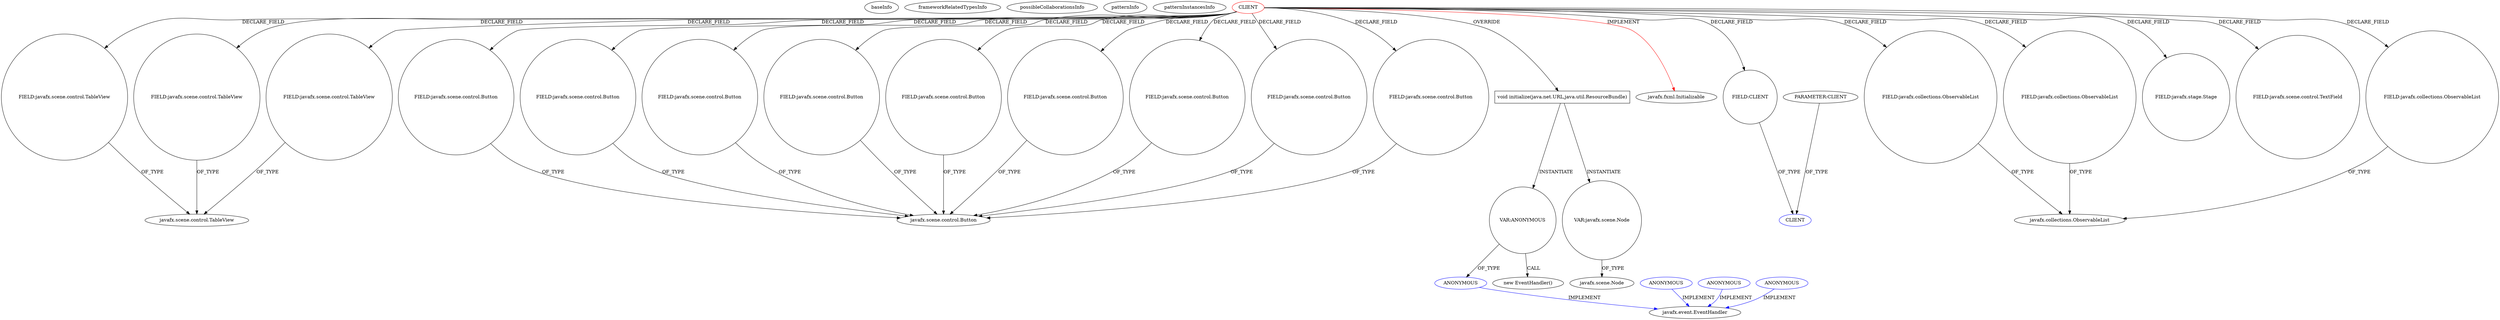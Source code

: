 digraph {
baseInfo[graphId=521,category="pattern",isAnonymous=false,possibleRelation=true]
frameworkRelatedTypesInfo[0="javafx.fxml.Initializable"]
possibleCollaborationsInfo[0="521~INSTANTIATION-OVERRIDING_METHOD_DECLARATION-~javafx.fxml.Initializable ~javafx.event.EventHandler ~false~true"]
patternInfo[frequency=2.0,patternRootClient=0]
patternInstancesInfo[0="diogocs1-FPessoais~/diogocs1-FPessoais/FPessoais-master/FinancasPessoais/src/app/controllers/HomeController.java~HomeController~2490",1="bianconejo-CEFX~/bianconejo-CEFX/CEFX-master/src/cefx/CEPrincipalController.java~CEPrincipalController~2114"]
44[label="javafx.scene.control.TableView",vertexType="FRAMEWORK_CLASS_TYPE",isFrameworkType=false]
43[label="FIELD:javafx.scene.control.TableView",vertexType="FIELD_DECLARATION",isFrameworkType=false,shape=circle]
47[label="FIELD:javafx.scene.control.TableView",vertexType="FIELD_DECLARATION",isFrameworkType=false,shape=circle]
45[label="FIELD:javafx.scene.control.TableView",vertexType="FIELD_DECLARATION",isFrameworkType=false,shape=circle]
0[label="CLIENT",vertexType="ROOT_CLIENT_CLASS_DECLARATION",isFrameworkType=false,color=red]
11[label="FIELD:javafx.scene.control.Button",vertexType="FIELD_DECLARATION",isFrameworkType=false,shape=circle]
25[label="FIELD:javafx.scene.control.Button",vertexType="FIELD_DECLARATION",isFrameworkType=false,shape=circle]
23[label="FIELD:javafx.scene.control.Button",vertexType="FIELD_DECLARATION",isFrameworkType=false,shape=circle]
21[label="FIELD:javafx.scene.control.Button",vertexType="FIELD_DECLARATION",isFrameworkType=false,shape=circle]
19[label="FIELD:javafx.scene.control.Button",vertexType="FIELD_DECLARATION",isFrameworkType=false,shape=circle]
15[label="FIELD:javafx.scene.control.Button",vertexType="FIELD_DECLARATION",isFrameworkType=false,shape=circle]
17[label="FIELD:javafx.scene.control.Button",vertexType="FIELD_DECLARATION",isFrameworkType=false,shape=circle]
9[label="FIELD:javafx.scene.control.Button",vertexType="FIELD_DECLARATION",isFrameworkType=false,shape=circle]
13[label="FIELD:javafx.scene.control.Button",vertexType="FIELD_DECLARATION",isFrameworkType=false,shape=circle]
6[label="FIELD:CLIENT",vertexType="FIELD_DECLARATION",isFrameworkType=false,shape=circle]
1[label="javafx.fxml.Initializable",vertexType="FRAMEWORK_INTERFACE_TYPE",isFrameworkType=false]
61[label="void initialize(java.net.URL,java.util.ResourceBundle)",vertexType="OVERRIDING_METHOD_DECLARATION",isFrameworkType=false,shape=box]
27[label="FIELD:javafx.collections.ObservableList",vertexType="FIELD_DECLARATION",isFrameworkType=false,shape=circle]
5[label="javafx.collections.ObservableList",vertexType="FRAMEWORK_INTERFACE_TYPE",isFrameworkType=false]
59[label="FIELD:javafx.collections.ObservableList",vertexType="FIELD_DECLARATION",isFrameworkType=false,shape=circle]
57[label="FIELD:javafx.collections.ObservableList",vertexType="FIELD_DECLARATION",isFrameworkType=false,shape=circle]
41[label="FIELD:javafx.stage.Stage",vertexType="FIELD_DECLARATION",isFrameworkType=false,shape=circle]
10[label="javafx.scene.control.Button",vertexType="FRAMEWORK_CLASS_TYPE",isFrameworkType=false]
51[label="FIELD:javafx.scene.control.TextField",vertexType="FIELD_DECLARATION",isFrameworkType=false,shape=circle]
7[label="CLIENT",vertexType="REFERENCE_CLIENT_CLASS_DECLARATION",isFrameworkType=false,color=blue]
383[label="PARAMETER:CLIENT",vertexType="PARAMETER_DECLARATION",isFrameworkType=false]
85[label="VAR:javafx.scene.Node",vertexType="VARIABLE_EXPRESION",isFrameworkType=false,shape=circle]
64[label="javafx.scene.Node",vertexType="FRAMEWORK_CLASS_TYPE",isFrameworkType=false]
89[label="VAR:ANONYMOUS",vertexType="VARIABLE_EXPRESION",isFrameworkType=false,shape=circle]
90[label="ANONYMOUS",vertexType="REFERENCE_ANONYMOUS_DECLARATION",isFrameworkType=false,color=blue]
88[label="new EventHandler()",vertexType="CONSTRUCTOR_CALL",isFrameworkType=false]
68[label="javafx.event.EventHandler",vertexType="FRAMEWORK_INTERFACE_TYPE",isFrameworkType=false]
943[label="ANONYMOUS",vertexType="REFERENCE_ANONYMOUS_DECLARATION",isFrameworkType=false,color=blue]
79[label="ANONYMOUS",vertexType="REFERENCE_ANONYMOUS_DECLARATION",isFrameworkType=false,color=blue]
977[label="ANONYMOUS",vertexType="REFERENCE_ANONYMOUS_DECLARATION",isFrameworkType=false,color=blue]
383->7[label="OF_TYPE"]
0->1[label="IMPLEMENT",color=red]
943->68[label="IMPLEMENT",color=blue]
0->15[label="DECLARE_FIELD"]
0->27[label="DECLARE_FIELD"]
11->10[label="OF_TYPE"]
89->90[label="OF_TYPE"]
59->5[label="OF_TYPE"]
89->88[label="CALL"]
0->51[label="DECLARE_FIELD"]
0->45[label="DECLARE_FIELD"]
0->11[label="DECLARE_FIELD"]
0->43[label="DECLARE_FIELD"]
15->10[label="OF_TYPE"]
0->41[label="DECLARE_FIELD"]
25->10[label="OF_TYPE"]
0->13[label="DECLARE_FIELD"]
13->10[label="OF_TYPE"]
9->10[label="OF_TYPE"]
0->47[label="DECLARE_FIELD"]
57->5[label="OF_TYPE"]
45->44[label="OF_TYPE"]
0->57[label="DECLARE_FIELD"]
85->64[label="OF_TYPE"]
0->6[label="DECLARE_FIELD"]
61->89[label="INSTANTIATE"]
19->10[label="OF_TYPE"]
17->10[label="OF_TYPE"]
61->85[label="INSTANTIATE"]
6->7[label="OF_TYPE"]
79->68[label="IMPLEMENT",color=blue]
90->68[label="IMPLEMENT",color=blue]
21->10[label="OF_TYPE"]
0->61[label="OVERRIDE"]
23->10[label="OF_TYPE"]
0->17[label="DECLARE_FIELD"]
0->59[label="DECLARE_FIELD"]
43->44[label="OF_TYPE"]
47->44[label="OF_TYPE"]
0->19[label="DECLARE_FIELD"]
0->23[label="DECLARE_FIELD"]
0->9[label="DECLARE_FIELD"]
0->25[label="DECLARE_FIELD"]
27->5[label="OF_TYPE"]
0->21[label="DECLARE_FIELD"]
977->68[label="IMPLEMENT",color=blue]
}

